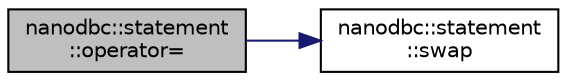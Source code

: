 digraph "nanodbc::statement::operator="
{
 // LATEX_PDF_SIZE
  edge [fontname="Helvetica",fontsize="10",labelfontname="Helvetica",labelfontsize="10"];
  node [fontname="Helvetica",fontsize="10",shape=record];
  rankdir="LR";
  Node82 [label="nanodbc::statement\l::operator=",height=0.2,width=0.4,color="black", fillcolor="grey75", style="filled", fontcolor="black",tooltip="Assignment."];
  Node82 -> Node83 [color="midnightblue",fontsize="10",style="solid",fontname="Helvetica"];
  Node83 [label="nanodbc::statement\l::swap",height=0.2,width=0.4,color="black", fillcolor="white", style="filled",URL="$classnanodbc_1_1statement.html#aaeb282293b92d0c9c0dc9e6452c91695",tooltip="Member swap."];
}
